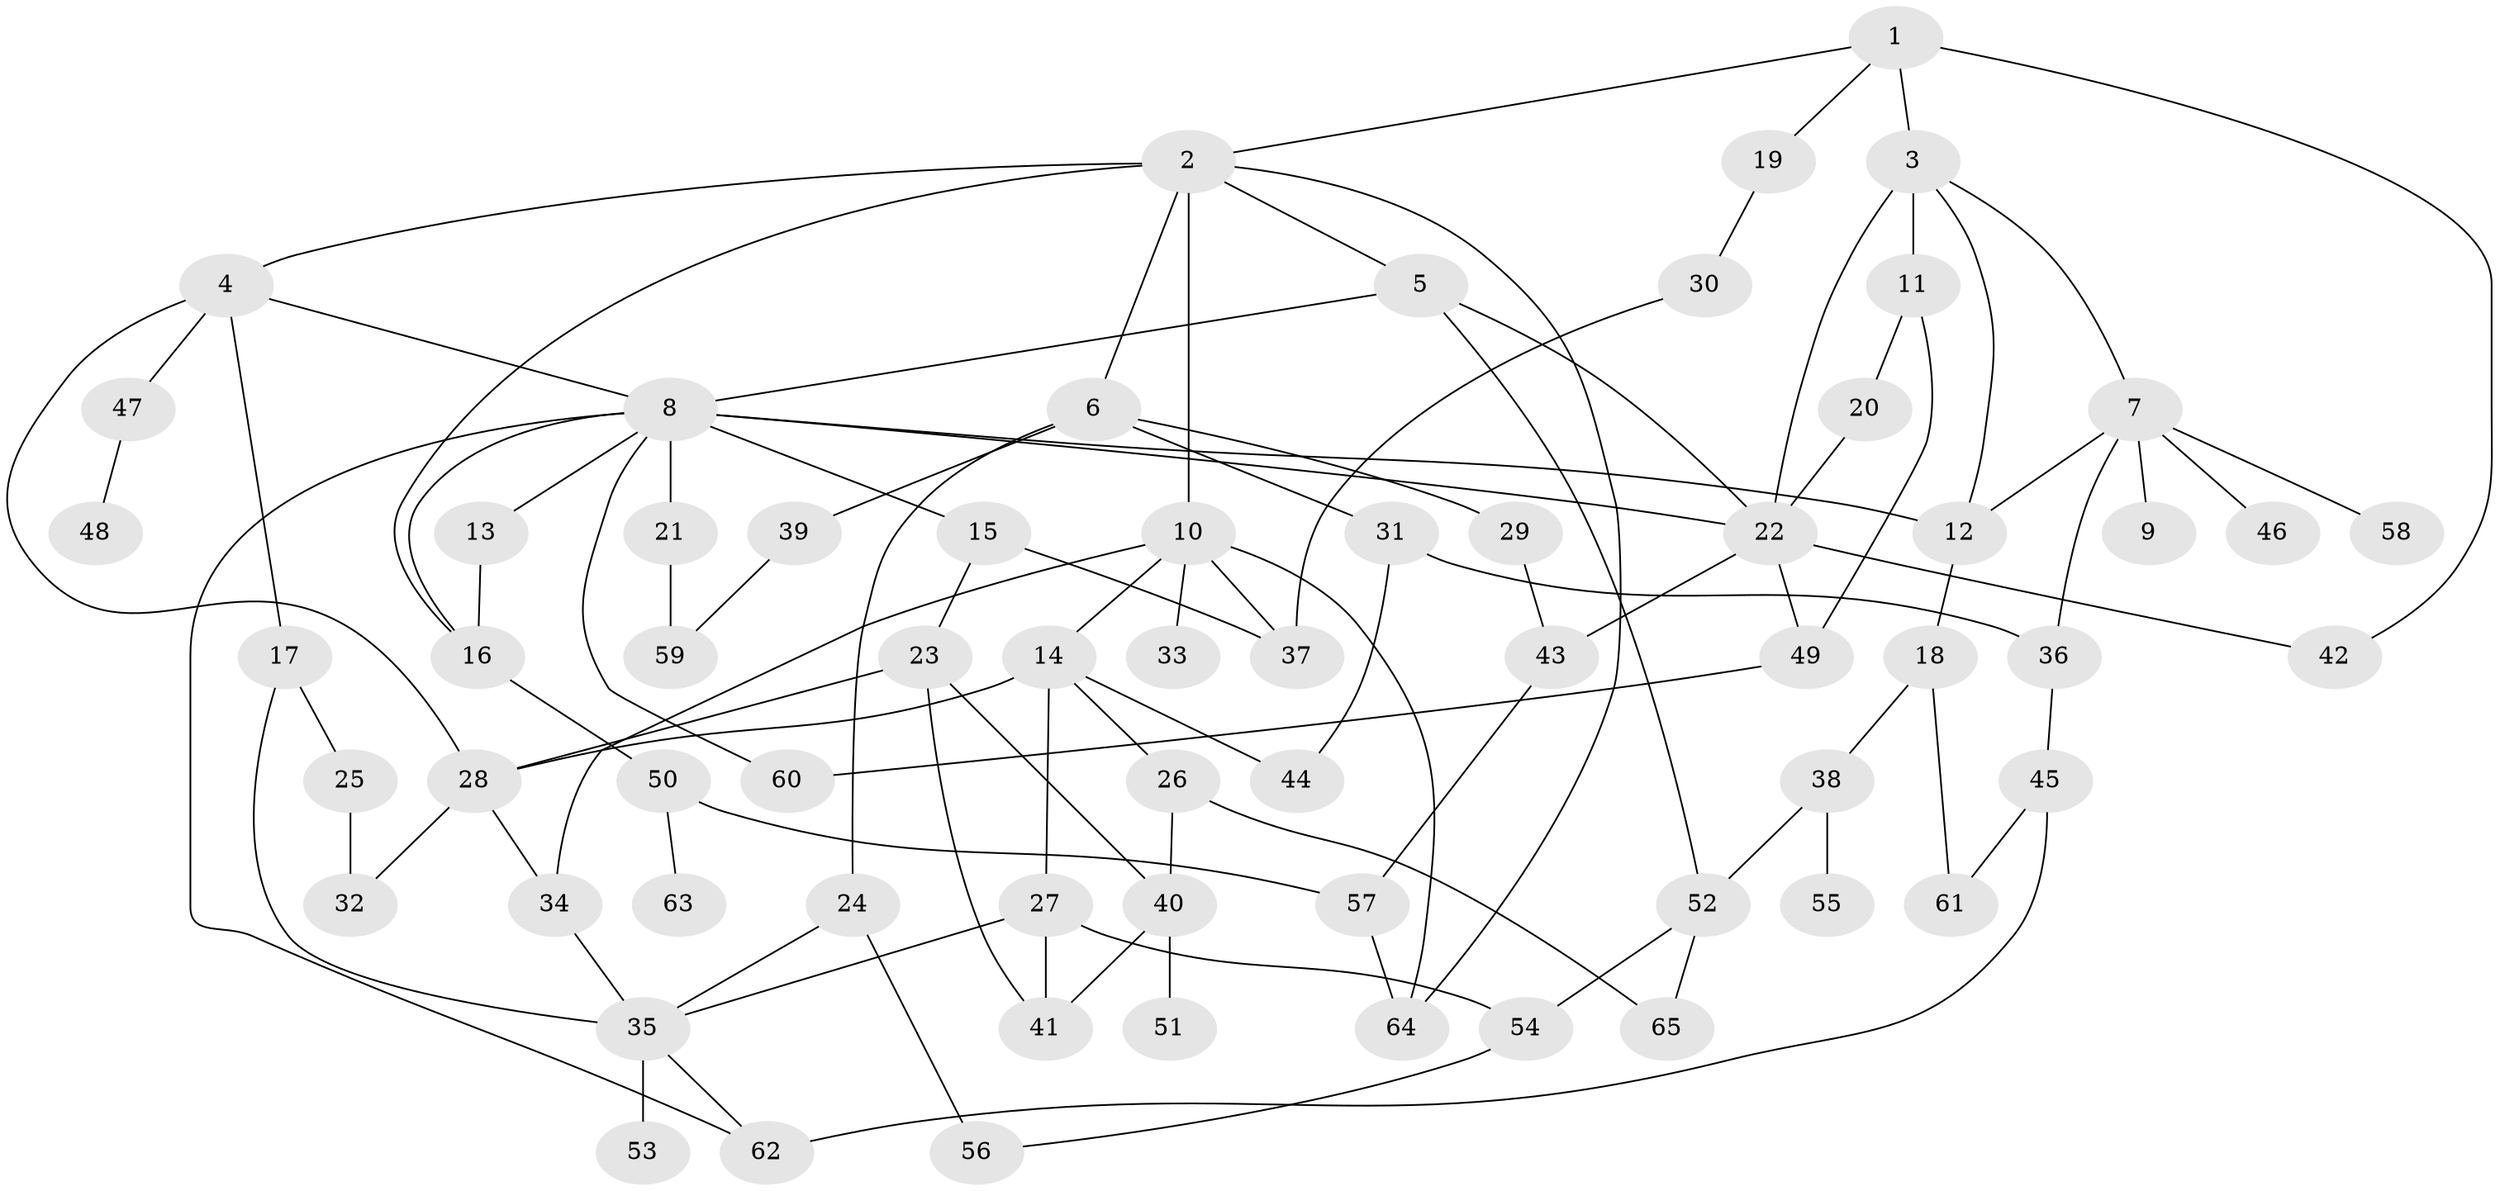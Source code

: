 // original degree distribution, {5: 0.05426356589147287, 8: 0.015503875968992248, 3: 0.23255813953488372, 6: 0.031007751937984496, 1: 0.2868217054263566, 2: 0.24031007751937986, 4: 0.13953488372093023}
// Generated by graph-tools (version 1.1) at 2025/34/03/09/25 02:34:26]
// undirected, 65 vertices, 101 edges
graph export_dot {
graph [start="1"]
  node [color=gray90,style=filled];
  1;
  2;
  3;
  4;
  5;
  6;
  7;
  8;
  9;
  10;
  11;
  12;
  13;
  14;
  15;
  16;
  17;
  18;
  19;
  20;
  21;
  22;
  23;
  24;
  25;
  26;
  27;
  28;
  29;
  30;
  31;
  32;
  33;
  34;
  35;
  36;
  37;
  38;
  39;
  40;
  41;
  42;
  43;
  44;
  45;
  46;
  47;
  48;
  49;
  50;
  51;
  52;
  53;
  54;
  55;
  56;
  57;
  58;
  59;
  60;
  61;
  62;
  63;
  64;
  65;
  1 -- 2 [weight=1.0];
  1 -- 3 [weight=1.0];
  1 -- 19 [weight=1.0];
  1 -- 42 [weight=1.0];
  2 -- 4 [weight=1.0];
  2 -- 5 [weight=1.0];
  2 -- 6 [weight=1.0];
  2 -- 10 [weight=2.0];
  2 -- 16 [weight=1.0];
  2 -- 64 [weight=1.0];
  3 -- 7 [weight=1.0];
  3 -- 11 [weight=1.0];
  3 -- 12 [weight=1.0];
  3 -- 22 [weight=1.0];
  4 -- 8 [weight=1.0];
  4 -- 17 [weight=1.0];
  4 -- 28 [weight=1.0];
  4 -- 47 [weight=1.0];
  5 -- 8 [weight=1.0];
  5 -- 22 [weight=1.0];
  5 -- 52 [weight=1.0];
  6 -- 24 [weight=1.0];
  6 -- 29 [weight=1.0];
  6 -- 31 [weight=1.0];
  6 -- 39 [weight=1.0];
  7 -- 9 [weight=1.0];
  7 -- 12 [weight=1.0];
  7 -- 36 [weight=1.0];
  7 -- 46 [weight=1.0];
  7 -- 58 [weight=1.0];
  8 -- 12 [weight=1.0];
  8 -- 13 [weight=1.0];
  8 -- 15 [weight=1.0];
  8 -- 16 [weight=1.0];
  8 -- 21 [weight=2.0];
  8 -- 22 [weight=1.0];
  8 -- 60 [weight=1.0];
  8 -- 62 [weight=1.0];
  10 -- 14 [weight=1.0];
  10 -- 33 [weight=1.0];
  10 -- 34 [weight=1.0];
  10 -- 37 [weight=1.0];
  10 -- 64 [weight=1.0];
  11 -- 20 [weight=1.0];
  11 -- 49 [weight=1.0];
  12 -- 18 [weight=1.0];
  13 -- 16 [weight=1.0];
  14 -- 26 [weight=1.0];
  14 -- 27 [weight=1.0];
  14 -- 28 [weight=1.0];
  14 -- 44 [weight=1.0];
  15 -- 23 [weight=1.0];
  15 -- 37 [weight=1.0];
  16 -- 50 [weight=1.0];
  17 -- 25 [weight=1.0];
  17 -- 35 [weight=1.0];
  18 -- 38 [weight=1.0];
  18 -- 61 [weight=1.0];
  19 -- 30 [weight=1.0];
  20 -- 22 [weight=1.0];
  21 -- 59 [weight=1.0];
  22 -- 42 [weight=1.0];
  22 -- 43 [weight=1.0];
  22 -- 49 [weight=1.0];
  23 -- 28 [weight=1.0];
  23 -- 40 [weight=1.0];
  23 -- 41 [weight=1.0];
  24 -- 35 [weight=1.0];
  24 -- 56 [weight=1.0];
  25 -- 32 [weight=2.0];
  26 -- 40 [weight=1.0];
  26 -- 65 [weight=1.0];
  27 -- 35 [weight=1.0];
  27 -- 41 [weight=1.0];
  27 -- 54 [weight=1.0];
  28 -- 32 [weight=1.0];
  28 -- 34 [weight=1.0];
  29 -- 43 [weight=1.0];
  30 -- 37 [weight=1.0];
  31 -- 36 [weight=1.0];
  31 -- 44 [weight=1.0];
  34 -- 35 [weight=1.0];
  35 -- 53 [weight=3.0];
  35 -- 62 [weight=1.0];
  36 -- 45 [weight=1.0];
  38 -- 52 [weight=1.0];
  38 -- 55 [weight=1.0];
  39 -- 59 [weight=1.0];
  40 -- 41 [weight=1.0];
  40 -- 51 [weight=1.0];
  43 -- 57 [weight=1.0];
  45 -- 61 [weight=1.0];
  45 -- 62 [weight=1.0];
  47 -- 48 [weight=1.0];
  49 -- 60 [weight=1.0];
  50 -- 57 [weight=1.0];
  50 -- 63 [weight=1.0];
  52 -- 54 [weight=1.0];
  52 -- 65 [weight=1.0];
  54 -- 56 [weight=1.0];
  57 -- 64 [weight=1.0];
}
